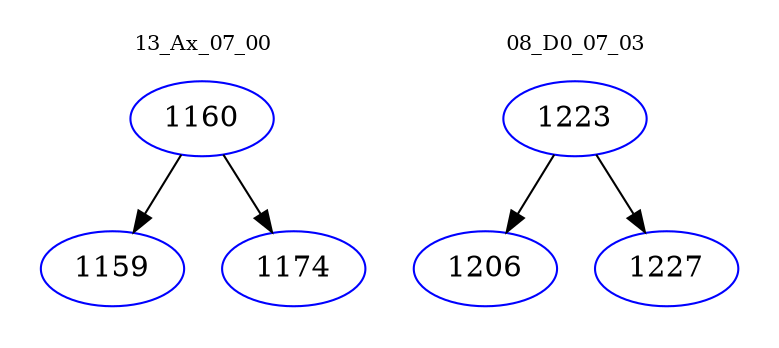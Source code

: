 digraph{
subgraph cluster_0 {
color = white
label = "13_Ax_07_00";
fontsize=10;
T0_1160 [label="1160", color="blue"]
T0_1160 -> T0_1159 [color="black"]
T0_1159 [label="1159", color="blue"]
T0_1160 -> T0_1174 [color="black"]
T0_1174 [label="1174", color="blue"]
}
subgraph cluster_1 {
color = white
label = "08_D0_07_03";
fontsize=10;
T1_1223 [label="1223", color="blue"]
T1_1223 -> T1_1206 [color="black"]
T1_1206 [label="1206", color="blue"]
T1_1223 -> T1_1227 [color="black"]
T1_1227 [label="1227", color="blue"]
}
}
